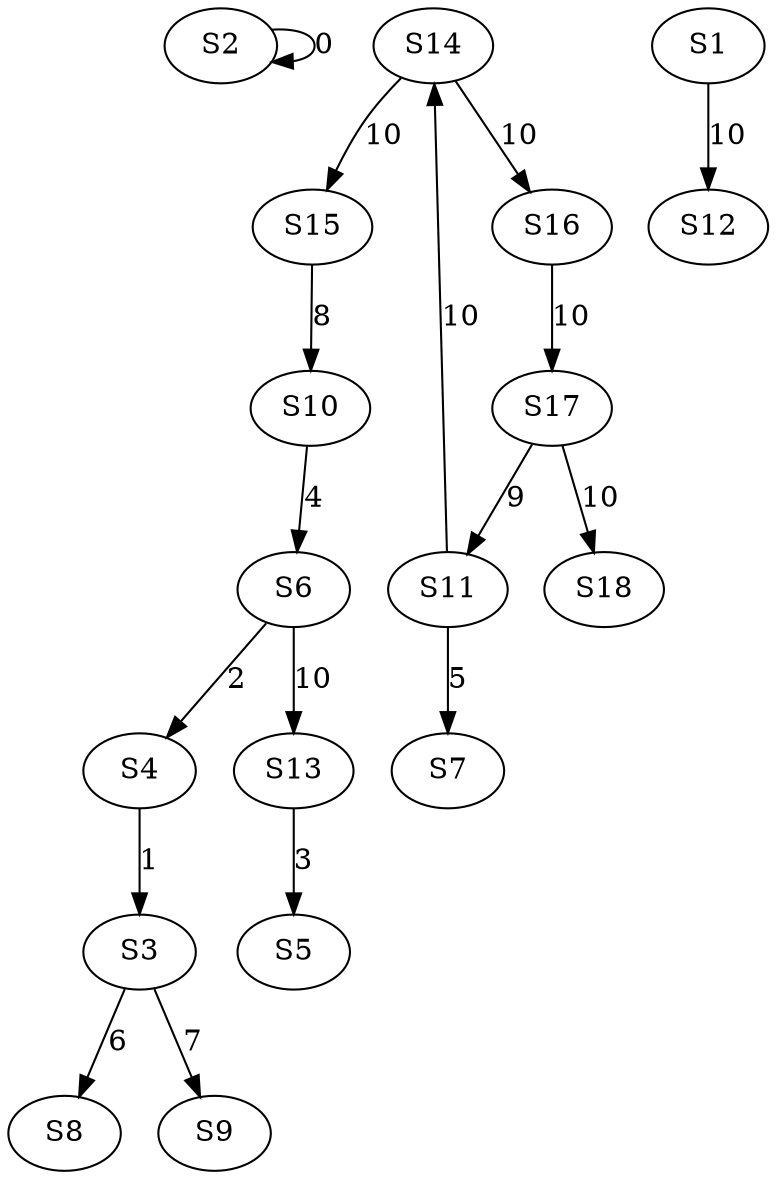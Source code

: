 strict digraph {
	S2 -> S2 [ label = 0 ];
	S4 -> S3 [ label = 1 ];
	S6 -> S4 [ label = 2 ];
	S13 -> S5 [ label = 3 ];
	S10 -> S6 [ label = 4 ];
	S11 -> S7 [ label = 5 ];
	S3 -> S8 [ label = 6 ];
	S3 -> S9 [ label = 7 ];
	S15 -> S10 [ label = 8 ];
	S17 -> S11 [ label = 9 ];
	S1 -> S12 [ label = 10 ];
	S6 -> S13 [ label = 10 ];
	S11 -> S14 [ label = 10 ];
	S14 -> S15 [ label = 10 ];
	S14 -> S16 [ label = 10 ];
	S16 -> S17 [ label = 10 ];
	S17 -> S18 [ label = 10 ];
}